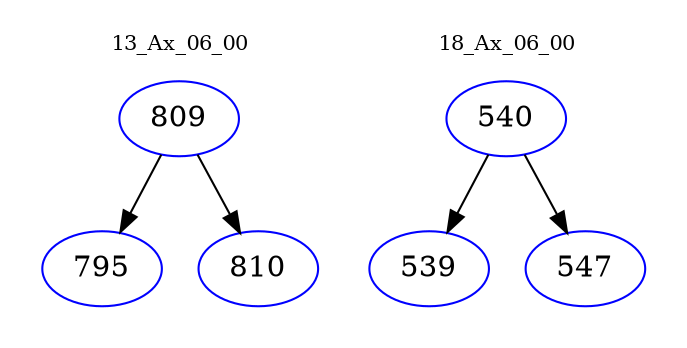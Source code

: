 digraph{
subgraph cluster_0 {
color = white
label = "13_Ax_06_00";
fontsize=10;
T0_809 [label="809", color="blue"]
T0_809 -> T0_795 [color="black"]
T0_795 [label="795", color="blue"]
T0_809 -> T0_810 [color="black"]
T0_810 [label="810", color="blue"]
}
subgraph cluster_1 {
color = white
label = "18_Ax_06_00";
fontsize=10;
T1_540 [label="540", color="blue"]
T1_540 -> T1_539 [color="black"]
T1_539 [label="539", color="blue"]
T1_540 -> T1_547 [color="black"]
T1_547 [label="547", color="blue"]
}
}
